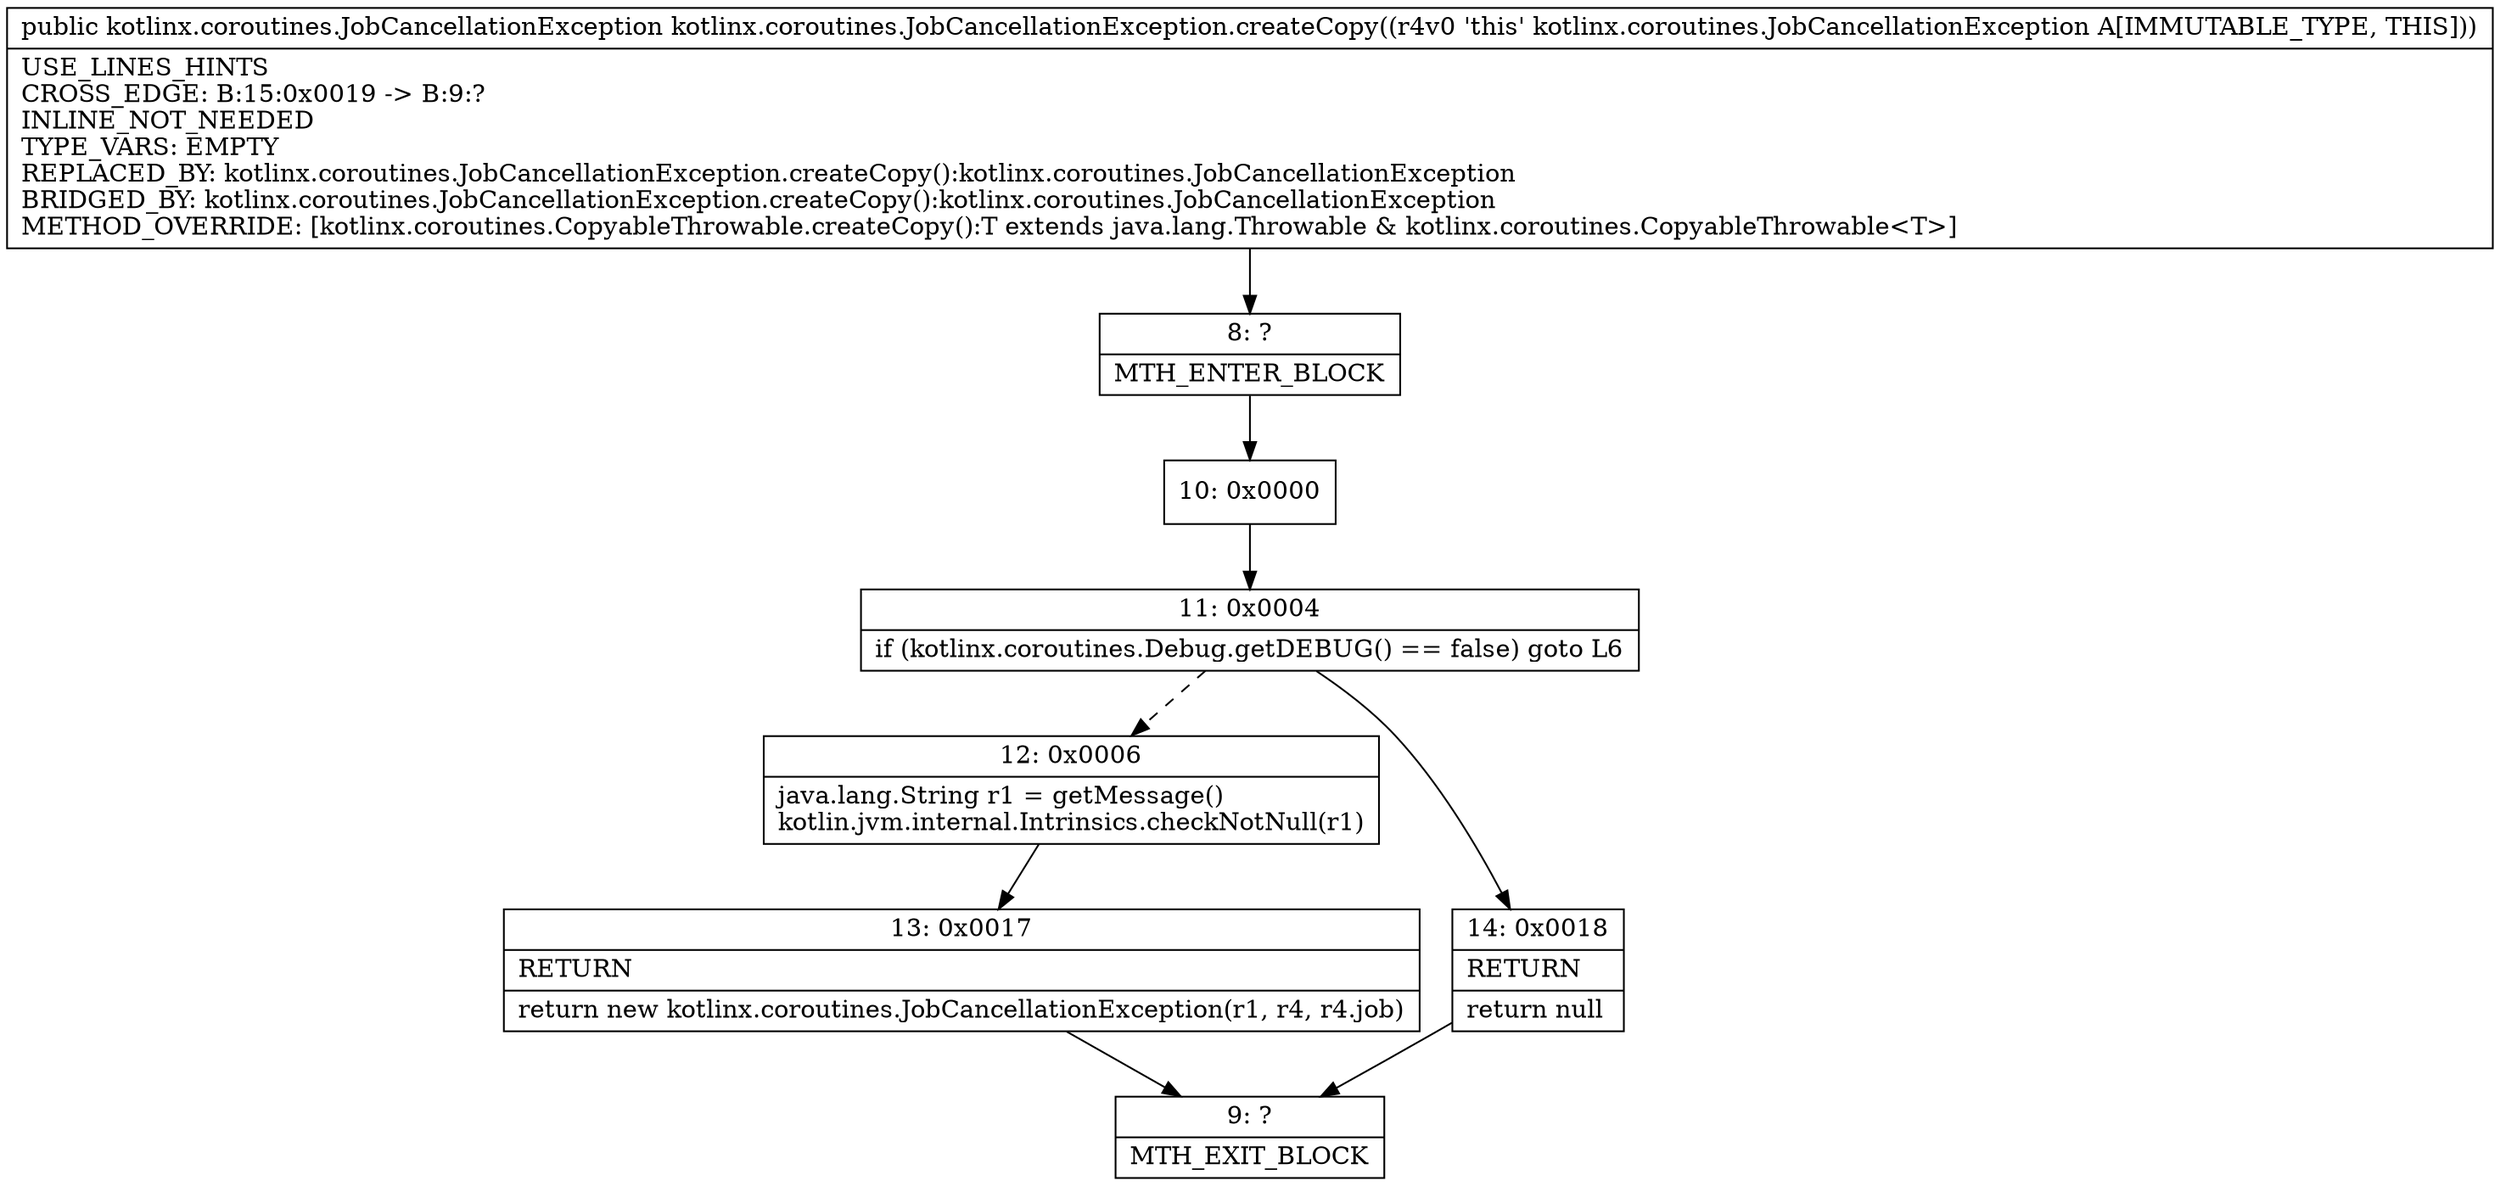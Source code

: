 digraph "CFG forkotlinx.coroutines.JobCancellationException.createCopy()Lkotlinx\/coroutines\/JobCancellationException;" {
Node_8 [shape=record,label="{8\:\ ?|MTH_ENTER_BLOCK\l}"];
Node_10 [shape=record,label="{10\:\ 0x0000}"];
Node_11 [shape=record,label="{11\:\ 0x0004|if (kotlinx.coroutines.Debug.getDEBUG() == false) goto L6\l}"];
Node_12 [shape=record,label="{12\:\ 0x0006|java.lang.String r1 = getMessage()\lkotlin.jvm.internal.Intrinsics.checkNotNull(r1)\l}"];
Node_13 [shape=record,label="{13\:\ 0x0017|RETURN\l|return new kotlinx.coroutines.JobCancellationException(r1, r4, r4.job)\l}"];
Node_9 [shape=record,label="{9\:\ ?|MTH_EXIT_BLOCK\l}"];
Node_14 [shape=record,label="{14\:\ 0x0018|RETURN\l|return null\l}"];
MethodNode[shape=record,label="{public kotlinx.coroutines.JobCancellationException kotlinx.coroutines.JobCancellationException.createCopy((r4v0 'this' kotlinx.coroutines.JobCancellationException A[IMMUTABLE_TYPE, THIS]))  | USE_LINES_HINTS\lCROSS_EDGE: B:15:0x0019 \-\> B:9:?\lINLINE_NOT_NEEDED\lTYPE_VARS: EMPTY\lREPLACED_BY: kotlinx.coroutines.JobCancellationException.createCopy():kotlinx.coroutines.JobCancellationException\lBRIDGED_BY: kotlinx.coroutines.JobCancellationException.createCopy():kotlinx.coroutines.JobCancellationException\lMETHOD_OVERRIDE: [kotlinx.coroutines.CopyableThrowable.createCopy():T extends java.lang.Throwable & kotlinx.coroutines.CopyableThrowable\<T\>]\l}"];
MethodNode -> Node_8;Node_8 -> Node_10;
Node_10 -> Node_11;
Node_11 -> Node_12[style=dashed];
Node_11 -> Node_14;
Node_12 -> Node_13;
Node_13 -> Node_9;
Node_14 -> Node_9;
}

